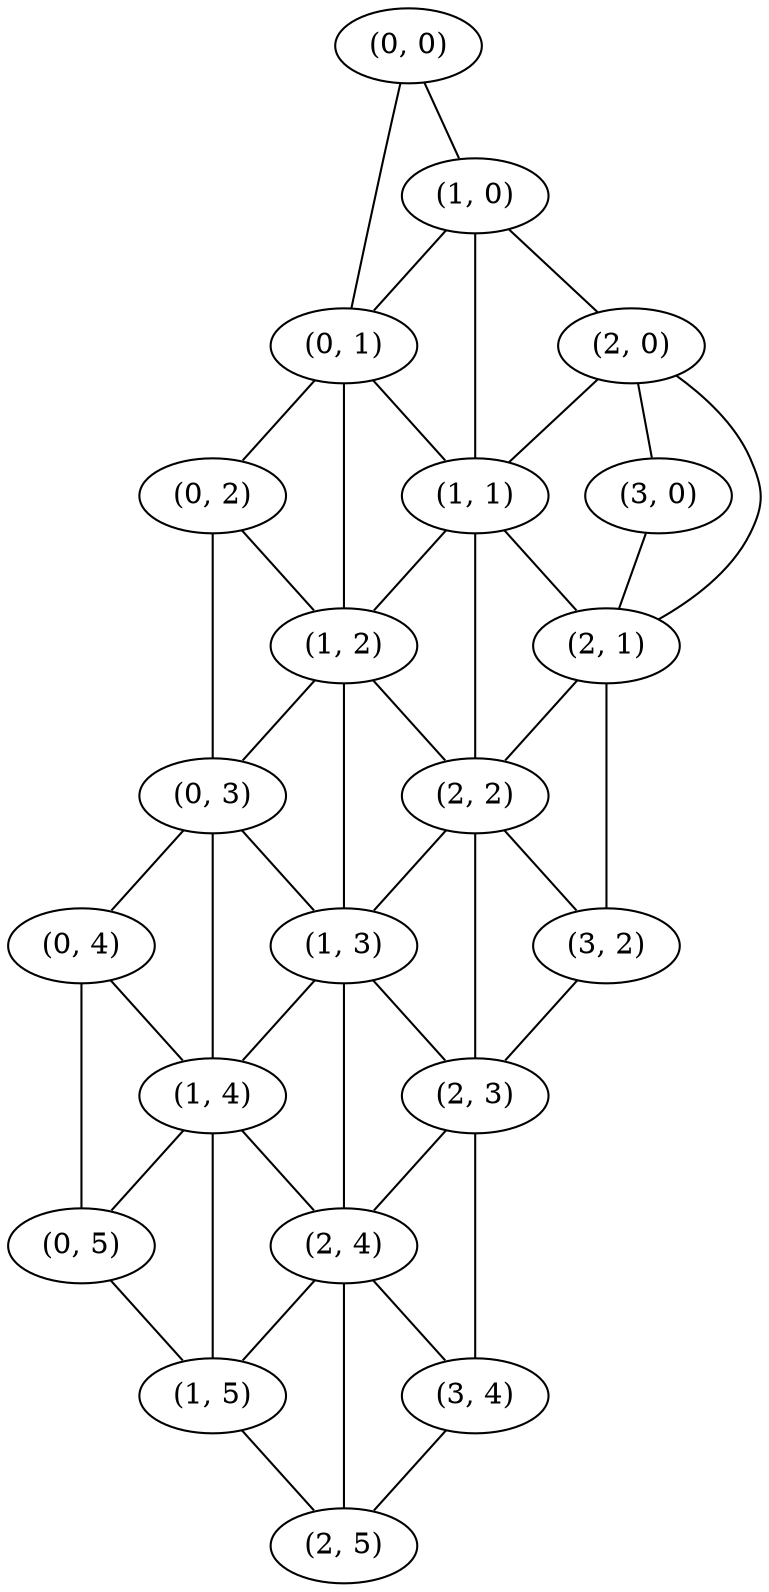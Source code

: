 strict graph "" {
	"(0, 0)"	 [mypos="-2.4417630341970122,7.051599457593904",
		pos="(0.0, 0.0)"];
	"(1, 0)"	 [mypos="-1.8477727205563803,14.047662073537959",
		pos="(1.0, 0.0)"];
	"(0, 0)" -- "(1, 0)";
	"(0, 1)"	 [mypos="1.578754227077345,-2.3311439379795584",
		pos="(0.5, 0.8660254037844386)"];
	"(0, 0)" -- "(0, 1)";
	"(2, 0)"	 [mypos="-1.6860623708867442,7.9961361979528975",
		pos="(2.0, 0.0)"];
	"(1, 0)" -- "(2, 0)";
	"(1, 0)" -- "(0, 1)";
	"(1, 1)"	 [mypos="1.5656862269182303,10.678328849036673",
		pos="(1.5, 0.8660254037844386)"];
	"(1, 0)" -- "(1, 1)";
	"(3, 0)"	 [mypos="-2.0267894948815375,2.006776119063389",
		pos="(3.0, 0.0)"];
	"(2, 0)" -- "(3, 0)";
	"(2, 0)" -- "(1, 1)";
	"(2, 1)"	 [mypos="-1.1326924905725106,1.7085408838085534",
		pos="(2.5, 0.8660254037844386)"];
	"(2, 0)" -- "(2, 1)";
	"(3, 0)" -- "(2, 1)";
	"(0, 1)" -- "(1, 1)";
	"(0, 2)"	 [mypos="-1.3421541051911479,6.580640269744896",
		pos="(0.0, 1.7320508075688772)"];
	"(0, 1)" -- "(0, 2)";
	"(1, 2)"	 [mypos="-0.6245331490500344,1.2020764182041015",
		pos="(1.0, 1.7320508075688772)"];
	"(0, 1)" -- "(1, 2)";
	"(1, 1)" -- "(2, 1)";
	"(1, 1)" -- "(1, 2)";
	"(2, 2)"	 [mypos="-0.7768807958477915,2.34699027799996",
		pos="(2.0, 1.7320508075688772)"];
	"(1, 1)" -- "(2, 2)";
	"(2, 1)" -- "(2, 2)";
	"(3, 2)"	 [mypos="0.7068791478910308,3.0129705698779685",
		pos="(3.0, 1.7320508075688772)"];
	"(2, 1)" -- "(3, 2)";
	"(0, 2)" -- "(1, 2)";
	"(0, 3)"	 [mypos="0.017319769912458045,0.652109823149205",
		pos="(0.5, 2.598076211353316)"];
	"(0, 2)" -- "(0, 3)";
	"(1, 2)" -- "(2, 2)";
	"(1, 2)" -- "(0, 3)";
	"(1, 3)"	 [mypos="0.8481321166995182,6.537541398467707",
		pos="(1.5, 2.598076211353316)"];
	"(1, 2)" -- "(1, 3)";
	"(2, 2)" -- "(3, 2)";
	"(2, 2)" -- "(1, 3)";
	"(2, 3)"	 [mypos="-0.6337611437004411,-1.8779036987776845",
		pos="(2.5, 2.598076211353316)"];
	"(2, 2)" -- "(2, 3)";
	"(3, 2)" -- "(2, 3)";
	"(0, 3)" -- "(1, 3)";
	"(0, 4)"	 [mypos="1.4939022908059727,2.093014437462046",
		pos="(0.0, 3.4641016151377544)"];
	"(0, 3)" -- "(0, 4)";
	"(1, 4)"	 [mypos="-1.0928302761451127,4.781663854692375",
		pos="(1.0, 3.4641016151377544)"];
	"(0, 3)" -- "(1, 4)";
	"(1, 3)" -- "(2, 3)";
	"(1, 3)" -- "(1, 4)";
	"(2, 4)"	 [mypos="-1.4730497906091387,-2.3140952048258074",
		pos="(2.0, 3.4641016151377544)"];
	"(1, 3)" -- "(2, 4)";
	"(2, 3)" -- "(2, 4)";
	"(3, 4)"	 [mypos="-1.8559539887728083,4.175743813678516",
		pos="(3.0, 3.4641016151377544)"];
	"(2, 3)" -- "(3, 4)";
	"(0, 4)" -- "(1, 4)";
	"(0, 5)"	 [mypos="-1.9492346280297632,-7.8460427743003525",
		pos="(0.5, 4.330127018922193)"];
	"(0, 4)" -- "(0, 5)";
	"(1, 4)" -- "(2, 4)";
	"(1, 4)" -- "(0, 5)";
	"(1, 5)"	 [mypos="-1.6674088270664518,10.870479350123192",
		pos="(1.5, 4.330127018922193)"];
	"(1, 4)" -- "(1, 5)";
	"(2, 4)" -- "(3, 4)";
	"(2, 4)" -- "(1, 5)";
	"(2, 5)"	 [mypos="2.1709362342527703,7.061349920166071",
		pos="(2.5, 4.330127018922193)"];
	"(2, 4)" -- "(2, 5)";
	"(3, 4)" -- "(2, 5)";
	"(0, 5)" -- "(1, 5)";
	"(1, 5)" -- "(2, 5)";
}

